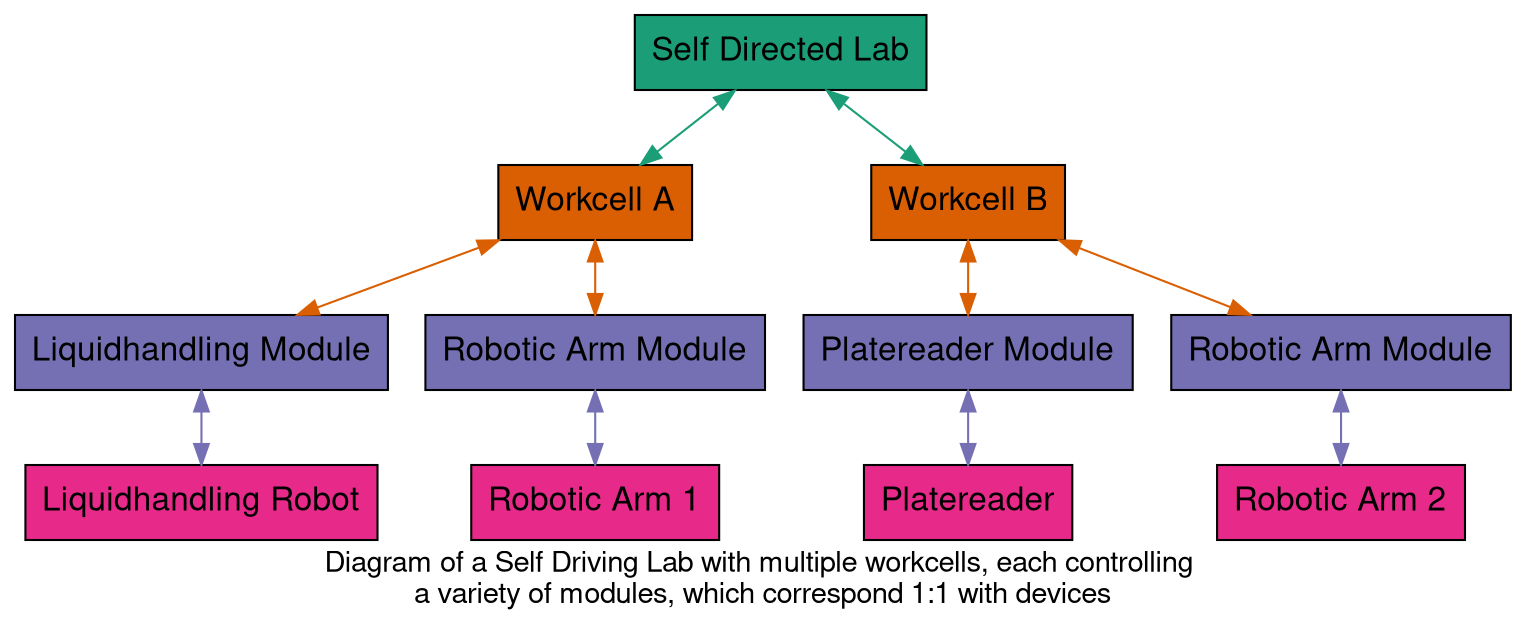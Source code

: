 strict digraph sdl_architecture_example {
    //Formatting
    fontname="Helvetica,Arial,sans-serif"
    node [fontname="Helvetica,Arial,sans-serif"]
    edge [fontname="Helvetica,Arial,sans-serif"]
    graph [
        rankdir = "TD"
        pad = 0.1;
    ];
    node [
        fontsize = "16"
        shape = "box"
        colorscheme = "dark28" //https://graphviz.org/doc/info/colors.html#brewer
        style = "filled"
    ];
    edge [
        style = "filled"
        colorscheme = "dark28" //https://graphviz.org/doc/info/colors.html#brewer
    ];

    //Nodes
    SDL [
        label = "Self Directed Lab"
        fillcolor=1
    ]

    WA [
        label = "Workcell A"
        fillcolor=2
    ]
    WB [
        label = "Workcell B"
        fillcolor=2
    ]

    M1 [
        label = "Liquidhandling Module"
        fillcolor=3
    ]
    M2 [
        label = "Robotic Arm Module"
        fillcolor=3
    ]
    M3 [
        label = "Platereader Module"
        fillcolor=3
    ]
    M4 [
        label = "Robotic Arm Module"
        fillcolor=3
    ]

    D1 [
        label = "Liquidhandling Robot"
        fillcolor = 4
    ]
    D2 [
        label = "Robotic Arm 1"
        fillcolor = 4
    ]
    D3 [
        label = "Platereader"
        fillcolor = 4
    ]
    D4 [
        label = "Robotic Arm 2"
        fillcolor = 4
    ]

    //Edges
    SDL -> {WA WB} [dir=both color=1];

    WA -> {M1 M2} [dir=both color=2];
    WB -> {M3 M4} [dir=both color=2]

    M1 -> D1 [dir=both color=3]
    M2 -> D2 [dir=both color=3]
    M3 -> D3 [dir=both color=3]
    M4 -> D4 [dir=both color=3]


    //Graph
    label="Diagram of a Self Driving Lab with multiple workcells, each controlling \na variety of modules, which correspond 1:1 with devices";
    labelloc=bottom;
    labeljust=center;
}
